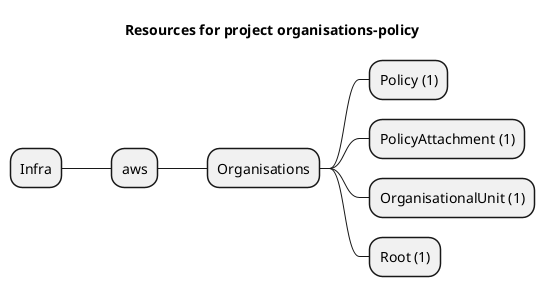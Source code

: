 @startmindmap
title Resources for project organisations-policy
skinparam monochrome true
+ Infra
++ aws
+++ Organisations
++++ Policy (1)
++++ PolicyAttachment (1)
++++ OrganisationalUnit (1)
++++ Root (1)
@endmindmap